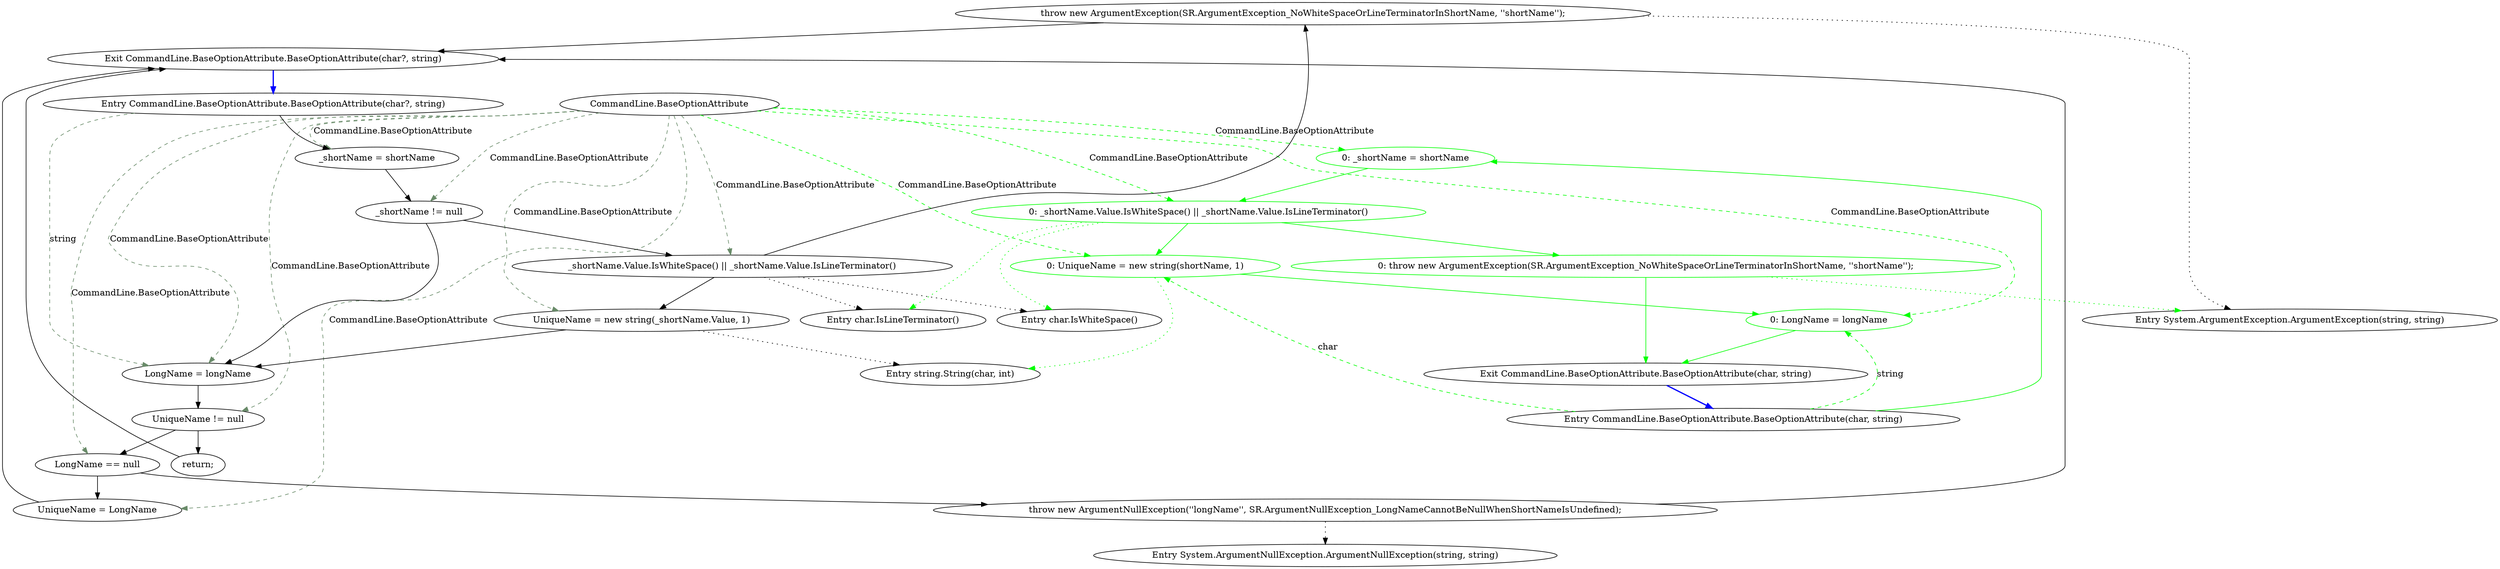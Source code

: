 digraph  {
d1 [cluster="CommandLine.BaseOptionAttribute.BaseOptionAttribute(char, string)", color=green, community=0, label="0: _shortName = shortName", span="51-51"];
d25 [label="CommandLine.BaseOptionAttribute", span=""];
d0 [cluster="CommandLine.BaseOptionAttribute.BaseOptionAttribute(char, string)", label="Entry CommandLine.BaseOptionAttribute.BaseOptionAttribute(char, string)", span="49-49"];
d2 [cluster="CommandLine.BaseOptionAttribute.BaseOptionAttribute(char, string)", color=green, community=0, label="0: _shortName.Value.IsWhiteSpace() || _shortName.Value.IsLineTerminator()", span="52-52"];
d4 [cluster="CommandLine.BaseOptionAttribute.BaseOptionAttribute(char, string)", color=green, community=0, label="0: UniqueName = new string(shortName, 1)", span="56-56"];
d5 [cluster="CommandLine.BaseOptionAttribute.BaseOptionAttribute(char, string)", color=green, community=0, label="0: LongName = longName", span="57-57"];
d10 [cluster="string.String(char, int)", label="Entry string.String(char, int)", span="0-0"];
d6 [cluster="CommandLine.BaseOptionAttribute.BaseOptionAttribute(char, string)", label="Exit CommandLine.BaseOptionAttribute.BaseOptionAttribute(char, string)", span="49-49"];
d3 [cluster="CommandLine.BaseOptionAttribute.BaseOptionAttribute(char, string)", color=green, community=0, label="0: throw new ArgumentException(SR.ArgumentException_NoWhiteSpaceOrLineTerminatorInShortName, ''shortName'');", span="54-54"];
d7 [cluster="char.IsWhiteSpace()", label="Entry char.IsWhiteSpace()", span="60-60"];
d8 [cluster="char.IsLineTerminator()", label="Entry char.IsLineTerminator()", span="77-77"];
d9 [cluster="System.ArgumentException.ArgumentException(string, string)", label="Entry System.ArgumentException.ArgumentException(string, string)", span="0-0"];
d12 [cluster="CommandLine.BaseOptionAttribute.BaseOptionAttribute(char?, string)", label="_shortName = shortName", span="68-68"];
d13 [cluster="CommandLine.BaseOptionAttribute.BaseOptionAttribute(char?, string)", label="_shortName != null", span="69-69"];
d14 [cluster="CommandLine.BaseOptionAttribute.BaseOptionAttribute(char?, string)", label="_shortName.Value.IsWhiteSpace() || _shortName.Value.IsLineTerminator()", span="71-71"];
d16 [cluster="CommandLine.BaseOptionAttribute.BaseOptionAttribute(char?, string)", label="UniqueName = new string(_shortName.Value, 1)", span="75-75"];
d17 [cluster="CommandLine.BaseOptionAttribute.BaseOptionAttribute(char?, string)", label="LongName = longName", span="77-77"];
d18 [cluster="CommandLine.BaseOptionAttribute.BaseOptionAttribute(char?, string)", label="UniqueName != null", span="78-78"];
d20 [cluster="CommandLine.BaseOptionAttribute.BaseOptionAttribute(char?, string)", label="LongName == null", span="82-82"];
d22 [cluster="CommandLine.BaseOptionAttribute.BaseOptionAttribute(char?, string)", label="UniqueName = LongName", span="86-86"];
d15 [cluster="CommandLine.BaseOptionAttribute.BaseOptionAttribute(char?, string)", label="throw new ArgumentException(SR.ArgumentException_NoWhiteSpaceOrLineTerminatorInShortName, ''shortName'');", span="73-73"];
d11 [cluster="CommandLine.BaseOptionAttribute.BaseOptionAttribute(char?, string)", label="Entry CommandLine.BaseOptionAttribute.BaseOptionAttribute(char?, string)", span="66-66"];
d19 [cluster="CommandLine.BaseOptionAttribute.BaseOptionAttribute(char?, string)", label="return;", span="80-80"];
d21 [cluster="CommandLine.BaseOptionAttribute.BaseOptionAttribute(char?, string)", label="throw new ArgumentNullException(''longName'', SR.ArgumentNullException_LongNameCannotBeNullWhenShortNameIsUndefined);", span="84-84"];
d23 [cluster="CommandLine.BaseOptionAttribute.BaseOptionAttribute(char?, string)", label="Exit CommandLine.BaseOptionAttribute.BaseOptionAttribute(char?, string)", span="66-66"];
d24 [cluster="System.ArgumentNullException.ArgumentNullException(string, string)", label="Entry System.ArgumentNullException.ArgumentNullException(string, string)", span="0-0"];
d1 -> d2  [color=green, key=0, style=solid];
d25 -> d1  [color=green, key=1, label="CommandLine.BaseOptionAttribute", style=dashed];
d25 -> d4  [color=green, key=1, label="CommandLine.BaseOptionAttribute", style=dashed];
d25 -> d5  [color=green, key=1, label="CommandLine.BaseOptionAttribute", style=dashed];
d25 -> d2  [color=green, key=1, label="CommandLine.BaseOptionAttribute", style=dashed];
d25 -> d12  [color=darkseagreen4, key=1, label="CommandLine.BaseOptionAttribute", style=dashed];
d25 -> d13  [color=darkseagreen4, key=1, label="CommandLine.BaseOptionAttribute", style=dashed];
d25 -> d14  [color=darkseagreen4, key=1, label="CommandLine.BaseOptionAttribute", style=dashed];
d25 -> d16  [color=darkseagreen4, key=1, label="CommandLine.BaseOptionAttribute", style=dashed];
d25 -> d17  [color=darkseagreen4, key=1, label="CommandLine.BaseOptionAttribute", style=dashed];
d25 -> d18  [color=darkseagreen4, key=1, label="CommandLine.BaseOptionAttribute", style=dashed];
d25 -> d20  [color=darkseagreen4, key=1, label="CommandLine.BaseOptionAttribute", style=dashed];
d25 -> d22  [color=darkseagreen4, key=1, label="CommandLine.BaseOptionAttribute", style=dashed];
d0 -> d1  [color=green, key=0, style=solid];
d0 -> d4  [color=green, key=1, label=char, style=dashed];
d0 -> d5  [color=green, key=1, label=string, style=dashed];
d2 -> d4  [color=green, key=0, style=solid];
d2 -> d3  [color=green, key=0, style=solid];
d2 -> d7  [color=green, key=2, style=dotted];
d2 -> d8  [color=green, key=2, style=dotted];
d4 -> d5  [color=green, key=0, style=solid];
d4 -> d10  [color=green, key=2, style=dotted];
d5 -> d6  [color=green, key=0, style=solid];
d6 -> d0  [color=blue, key=0, style=bold];
d3 -> d6  [color=green, key=0, style=solid];
d3 -> d9  [color=green, key=2, style=dotted];
d12 -> d13  [key=0, style=solid];
d13 -> d14  [key=0, style=solid];
d13 -> d17  [key=0, style=solid];
d14 -> d7  [key=2, style=dotted];
d14 -> d8  [key=2, style=dotted];
d14 -> d15  [key=0, style=solid];
d14 -> d16  [key=0, style=solid];
d16 -> d10  [key=2, style=dotted];
d16 -> d17  [key=0, style=solid];
d17 -> d18  [key=0, style=solid];
d18 -> d19  [key=0, style=solid];
d18 -> d20  [key=0, style=solid];
d20 -> d21  [key=0, style=solid];
d20 -> d22  [key=0, style=solid];
d22 -> d23  [key=0, style=solid];
d15 -> d9  [key=2, style=dotted];
d15 -> d23  [key=0, style=solid];
d11 -> d12  [key=0, style=solid];
d11 -> d17  [color=darkseagreen4, key=1, label=string, style=dashed];
d19 -> d23  [key=0, style=solid];
d21 -> d23  [key=0, style=solid];
d21 -> d24  [key=2, style=dotted];
d23 -> d11  [color=blue, key=0, style=bold];
}
